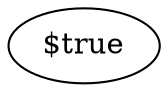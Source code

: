 digraph G {
  bgcolor="#ffffff"

  id0 [shape=ellipse, style=filled, color="#000000", fontcolor="#000000", fillcolor="#ffffff", label="$true"]

}
